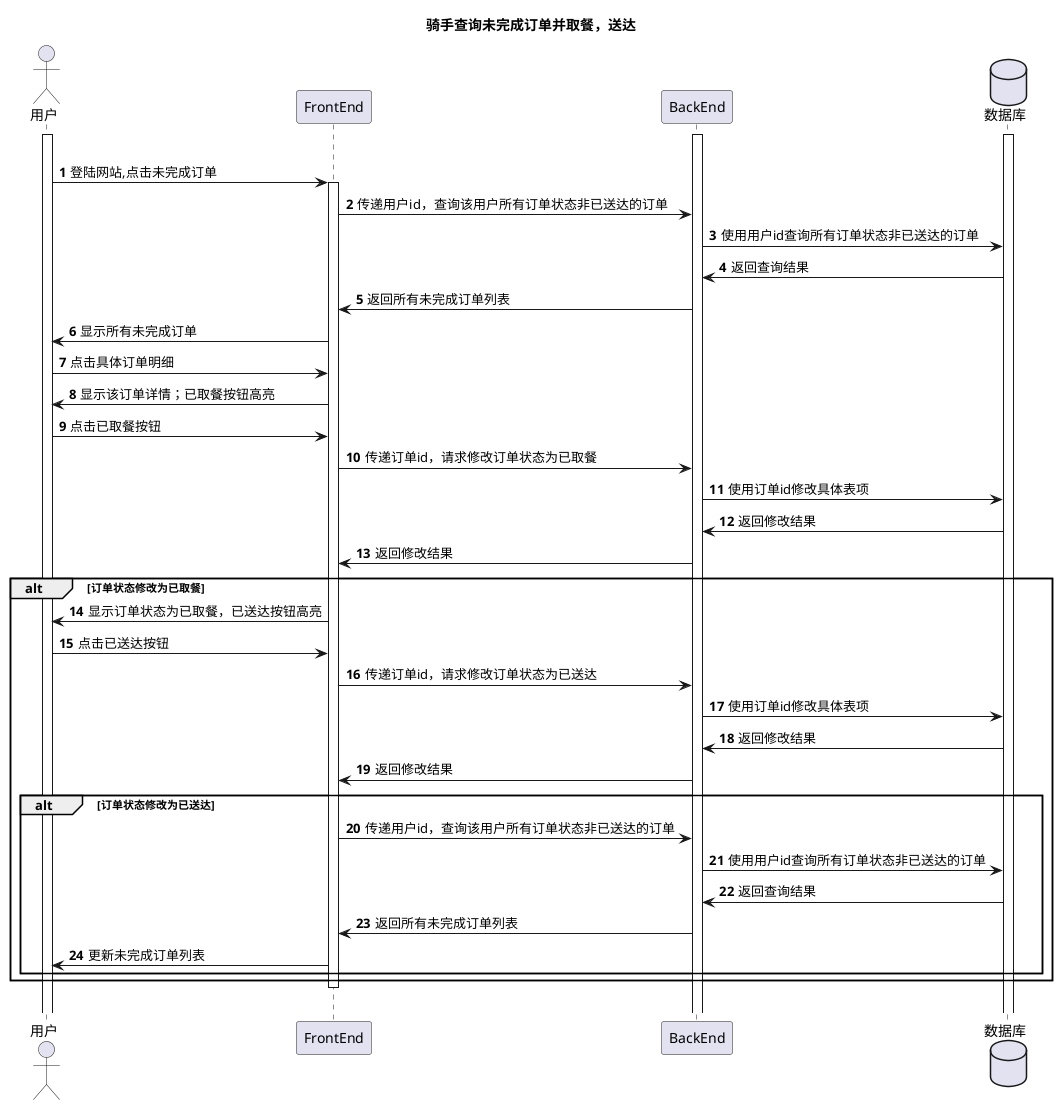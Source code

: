 @startuml
'https://plantuml.com/sequence-diagram

autonumber
title 骑手查询未完成订单并取餐，送达

actor 用户
activate 用户
participant FrontEnd order 2
participant BackEnd order 3
activate BackEnd
database 数据库 order 6

activate 数据库
|||
用户 -> FrontEnd:登陆网站,点击未完成订单
activate FrontEnd
FrontEnd->BackEnd:传递用户id，查询该用户所有订单状态非已送达的订单
BackEnd->数据库:使用用户id查询所有订单状态非已送达的订单
数据库 -> BackEnd:返回查询结果
BackEnd->FrontEnd:返回所有未完成订单列表
FrontEnd ->用户:显示所有未完成订单
用户 ->FrontEnd:点击具体订单明细
FrontEnd ->用户:显示该订单详情；已取餐按钮高亮
用户->FrontEnd:点击已取餐按钮
FrontEnd->BackEnd:传递订单id，请求修改订单状态为已取餐
BackEnd->数据库:使用订单id修改具体表项
数据库 -> BackEnd:返回修改结果
BackEnd->FrontEnd:返回修改结果
alt 订单状态修改为已取餐
    FrontEnd->用户:显示订单状态为已取餐，已送达按钮高亮
    用户->FrontEnd:点击已送达按钮
    FrontEnd->BackEnd:传递订单id，请求修改订单状态为已送达
    BackEnd->数据库:使用订单id修改具体表项
    数据库 -> BackEnd:返回修改结果
    BackEnd->FrontEnd:返回修改结果
    alt 订单状态修改为已送达
        FrontEnd->BackEnd:传递用户id，查询该用户所有订单状态非已送达的订单
        BackEnd->数据库:使用用户id查询所有订单状态非已送达的订单
        数据库 -> BackEnd:返回查询结果
        BackEnd->FrontEnd:返回所有未完成订单列表
        FrontEnd->用户:更新未完成订单列表
end
end
deactivate FrontEnd
|||
@enduml